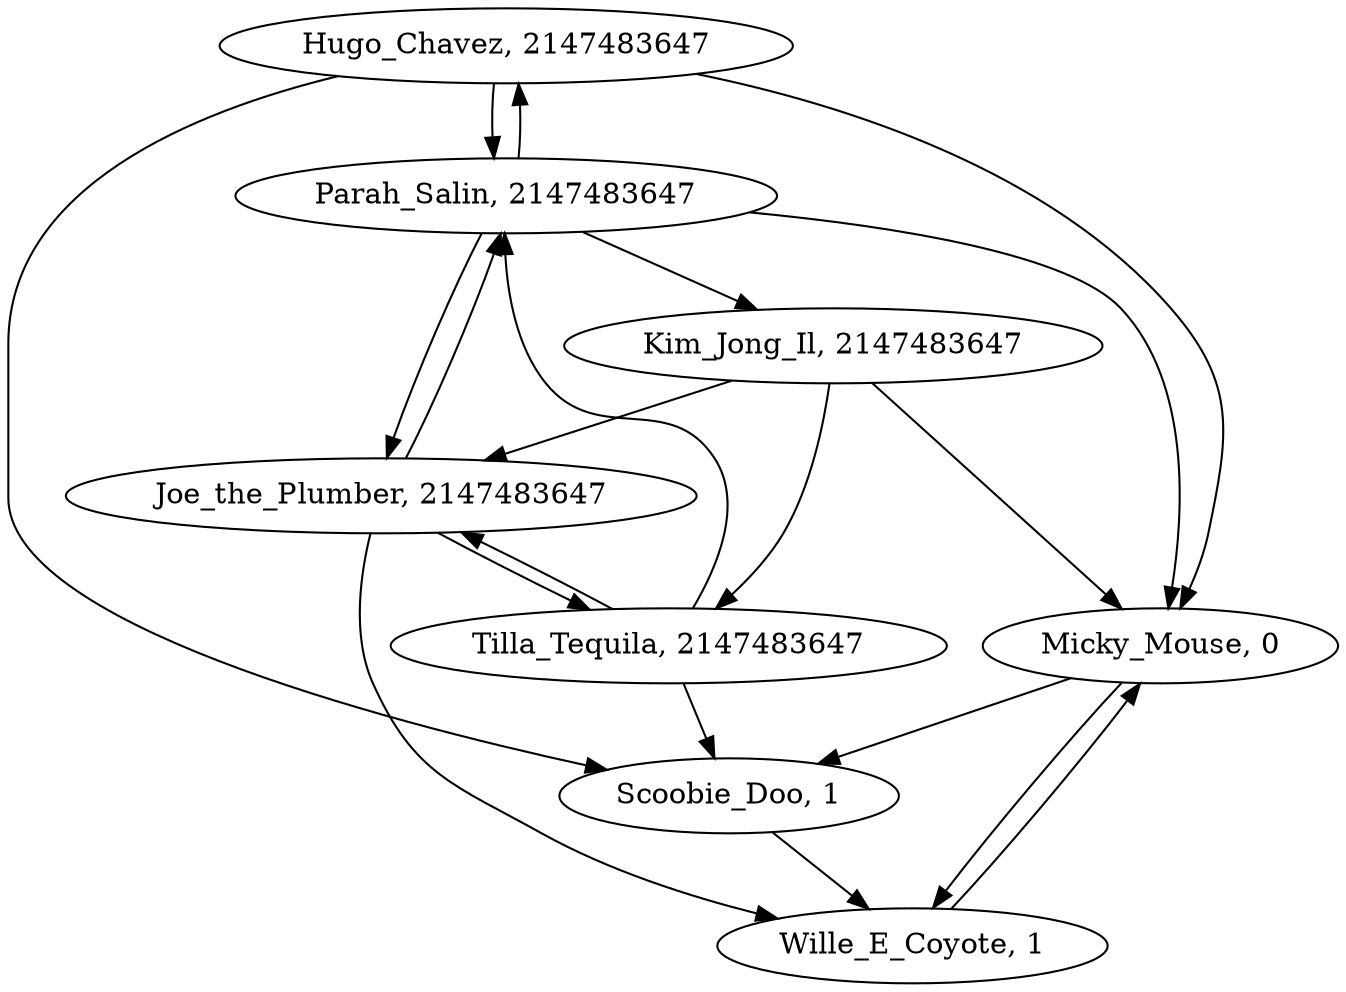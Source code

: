 digraph G {
Micky_Mouse[label = "Micky_Mouse, 0"]
Micky_Mouse -> Wille_E_Coyote
Micky_Mouse -> Scoobie_Doo
Parah_Salin[label = "Parah_Salin, 2147483647"]
Parah_Salin -> Joe_the_Plumber
Parah_Salin -> Micky_Mouse
Parah_Salin -> Kim_Jong_Il
Parah_Salin -> Hugo_Chavez
Joe_the_Plumber[label = "Joe_the_Plumber, 2147483647"]
Joe_the_Plumber -> Parah_Salin
Joe_the_Plumber -> Wille_E_Coyote
Joe_the_Plumber -> Tilla_Tequila
Wille_E_Coyote[label = "Wille_E_Coyote, 1"]
Wille_E_Coyote -> Micky_Mouse
Tilla_Tequila[label = "Tilla_Tequila, 2147483647"]
Tilla_Tequila -> Parah_Salin
Tilla_Tequila -> Joe_the_Plumber
Tilla_Tequila -> Scoobie_Doo
Kim_Jong_Il[label = "Kim_Jong_Il, 2147483647"]
Kim_Jong_Il -> Micky_Mouse
Kim_Jong_Il -> Tilla_Tequila
Kim_Jong_Il -> Joe_the_Plumber
Scoobie_Doo[label = "Scoobie_Doo, 1"]
Scoobie_Doo -> Wille_E_Coyote
Hugo_Chavez[label = "Hugo_Chavez, 2147483647"]
Hugo_Chavez -> Parah_Salin
Hugo_Chavez -> Micky_Mouse
Hugo_Chavez -> Scoobie_Doo
}